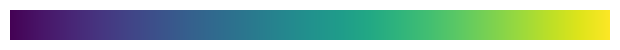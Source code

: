 {
  "$schema": "https://vega.github.io/schema/vega/v3.0.json",
  "width": 300,
  "height": 15,
  "padding": 5,

  "scales": [
    {
      "name": "color",
      "type": "sequential",
      "range": {"scheme": "viridis"},
      "domain": [0, 100]
    }
  ],

  "marks": [
    {
      "type": "rect",
      "encode": {
        "update": {
          "width": {"signal": "width"},
          "height": {"signal": "height"},
          "fill": {"gradient": "color"}
        }
      }
    }
  ]
}